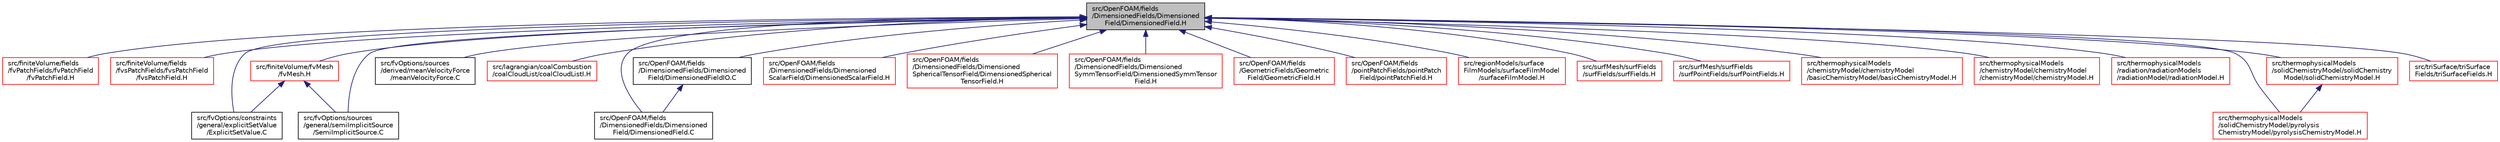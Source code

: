 digraph "src/OpenFOAM/fields/DimensionedFields/DimensionedField/DimensionedField.H"
{
  bgcolor="transparent";
  edge [fontname="Helvetica",fontsize="10",labelfontname="Helvetica",labelfontsize="10"];
  node [fontname="Helvetica",fontsize="10",shape=record];
  Node1 [label="src/OpenFOAM/fields\l/DimensionedFields/Dimensioned\lField/DimensionedField.H",height=0.2,width=0.4,color="black", fillcolor="grey75", style="filled", fontcolor="black"];
  Node1 -> Node2 [dir="back",color="midnightblue",fontsize="10",style="solid",fontname="Helvetica"];
  Node2 [label="src/finiteVolume/fields\l/fvPatchFields/fvPatchField\l/fvPatchField.H",height=0.2,width=0.4,color="red",URL="$a05514.html"];
  Node1 -> Node3 [dir="back",color="midnightblue",fontsize="10",style="solid",fontname="Helvetica"];
  Node3 [label="src/finiteVolume/fields\l/fvsPatchFields/fvsPatchField\l/fvsPatchField.H",height=0.2,width=0.4,color="red",URL="$a05596.html"];
  Node1 -> Node4 [dir="back",color="midnightblue",fontsize="10",style="solid",fontname="Helvetica"];
  Node4 [label="src/finiteVolume/fvMesh\l/fvMesh.H",height=0.2,width=0.4,color="red",URL="$a05871.html"];
  Node4 -> Node5 [dir="back",color="midnightblue",fontsize="10",style="solid",fontname="Helvetica"];
  Node5 [label="src/fvOptions/constraints\l/general/explicitSetValue\l/ExplicitSetValue.C",height=0.2,width=0.4,color="black",URL="$a06243.html"];
  Node4 -> Node6 [dir="back",color="midnightblue",fontsize="10",style="solid",fontname="Helvetica"];
  Node6 [label="src/fvOptions/sources\l/general/semiImplicitSource\l/SemiImplicitSource.C",height=0.2,width=0.4,color="black",URL="$a06307.html"];
  Node1 -> Node5 [dir="back",color="midnightblue",fontsize="10",style="solid",fontname="Helvetica"];
  Node1 -> Node7 [dir="back",color="midnightblue",fontsize="10",style="solid",fontname="Helvetica"];
  Node7 [label="src/fvOptions/sources\l/derived/meanVelocityForce\l/meanVelocityForce.C",height=0.2,width=0.4,color="black",URL="$a06265.html"];
  Node1 -> Node6 [dir="back",color="midnightblue",fontsize="10",style="solid",fontname="Helvetica"];
  Node1 -> Node8 [dir="back",color="midnightblue",fontsize="10",style="solid",fontname="Helvetica"];
  Node8 [label="src/lagrangian/coalCombustion\l/coalCloudList/coalCloudListI.H",height=0.2,width=0.4,color="red",URL="$a06361.html"];
  Node1 -> Node9 [dir="back",color="midnightblue",fontsize="10",style="solid",fontname="Helvetica"];
  Node9 [label="src/OpenFOAM/fields\l/DimensionedFields/Dimensioned\lField/DimensionedField.C",height=0.2,width=0.4,color="black",URL="$a07886.html"];
  Node1 -> Node10 [dir="back",color="midnightblue",fontsize="10",style="solid",fontname="Helvetica"];
  Node10 [label="src/OpenFOAM/fields\l/DimensionedFields/Dimensioned\lField/DimensionedFieldIO.C",height=0.2,width=0.4,color="black",URL="$a07893.html"];
  Node10 -> Node9 [dir="back",color="midnightblue",fontsize="10",style="solid",fontname="Helvetica"];
  Node1 -> Node11 [dir="back",color="midnightblue",fontsize="10",style="solid",fontname="Helvetica"];
  Node11 [label="src/OpenFOAM/fields\l/DimensionedFields/Dimensioned\lScalarField/DimensionedScalarField.H",height=0.2,width=0.4,color="red",URL="$a07900.html",tooltip="Scalar specific part of the implementation of DimensionedField. "];
  Node1 -> Node12 [dir="back",color="midnightblue",fontsize="10",style="solid",fontname="Helvetica"];
  Node12 [label="src/OpenFOAM/fields\l/DimensionedFields/Dimensioned\lSphericalTensorField/DimensionedSpherical\lTensorField.H",height=0.2,width=0.4,color="red",URL="$a07902.html",tooltip="Specialisation of DimensionedField<T, GeoMesh> for sphericalTensor. "];
  Node1 -> Node13 [dir="back",color="midnightblue",fontsize="10",style="solid",fontname="Helvetica"];
  Node13 [label="src/OpenFOAM/fields\l/DimensionedFields/Dimensioned\lSymmTensorField/DimensionedSymmTensor\lField.H",height=0.2,width=0.4,color="red",URL="$a07904.html",tooltip="SymmTensor specific part of the implementation of DimensionedField. "];
  Node1 -> Node14 [dir="back",color="midnightblue",fontsize="10",style="solid",fontname="Helvetica"];
  Node14 [label="src/OpenFOAM/fields\l/GeometricFields/Geometric\lField/GeometricField.H",height=0.2,width=0.4,color="red",URL="$a08020.html"];
  Node1 -> Node15 [dir="back",color="midnightblue",fontsize="10",style="solid",fontname="Helvetica"];
  Node15 [label="src/OpenFOAM/fields\l/pointPatchFields/pointPatch\lField/pointPatchField.H",height=0.2,width=0.4,color="red",URL="$a08133.html"];
  Node1 -> Node16 [dir="back",color="midnightblue",fontsize="10",style="solid",fontname="Helvetica"];
  Node16 [label="src/regionModels/surface\lFilmModels/surfaceFilmModel\l/surfaceFilmModel.H",height=0.2,width=0.4,color="red",URL="$a09579.html"];
  Node1 -> Node17 [dir="back",color="midnightblue",fontsize="10",style="solid",fontname="Helvetica"];
  Node17 [label="src/surfMesh/surfFields\l/surfFields/surfFields.H",height=0.2,width=0.4,color="red",URL="$a09890.html"];
  Node1 -> Node18 [dir="back",color="midnightblue",fontsize="10",style="solid",fontname="Helvetica"];
  Node18 [label="src/surfMesh/surfFields\l/surfPointFields/surfPointFields.H",height=0.2,width=0.4,color="red",URL="$a09894.html"];
  Node1 -> Node19 [dir="back",color="midnightblue",fontsize="10",style="solid",fontname="Helvetica"];
  Node19 [label="src/thermophysicalModels\l/chemistryModel/chemistryModel\l/basicChemistryModel/basicChemistryModel.H",height=0.2,width=0.4,color="red",URL="$a09955.html"];
  Node1 -> Node20 [dir="back",color="midnightblue",fontsize="10",style="solid",fontname="Helvetica"];
  Node20 [label="src/thermophysicalModels\l/chemistryModel/chemistryModel\l/chemistryModel/chemistryModel.H",height=0.2,width=0.4,color="red",URL="$a09959.html"];
  Node1 -> Node21 [dir="back",color="midnightblue",fontsize="10",style="solid",fontname="Helvetica"];
  Node21 [label="src/thermophysicalModels\l/radiation/radiationModels\l/radiationModel/radiationModel.H",height=0.2,width=0.4,color="red",URL="$a10128.html"];
  Node1 -> Node22 [dir="back",color="midnightblue",fontsize="10",style="solid",fontname="Helvetica"];
  Node22 [label="src/thermophysicalModels\l/solidChemistryModel/pyrolysis\lChemistryModel/pyrolysisChemistryModel.H",height=0.2,width=0.4,color="red",URL="$a10223.html"];
  Node1 -> Node23 [dir="back",color="midnightblue",fontsize="10",style="solid",fontname="Helvetica"];
  Node23 [label="src/thermophysicalModels\l/solidChemistryModel/solidChemistry\lModel/solidChemistryModel.H",height=0.2,width=0.4,color="red",URL="$a10226.html"];
  Node23 -> Node22 [dir="back",color="midnightblue",fontsize="10",style="solid",fontname="Helvetica"];
  Node1 -> Node24 [dir="back",color="midnightblue",fontsize="10",style="solid",fontname="Helvetica"];
  Node24 [label="src/triSurface/triSurface\lFields/triSurfaceFields.H",height=0.2,width=0.4,color="red",URL="$a10492.html",tooltip="Fields for triSurface. "];
}
